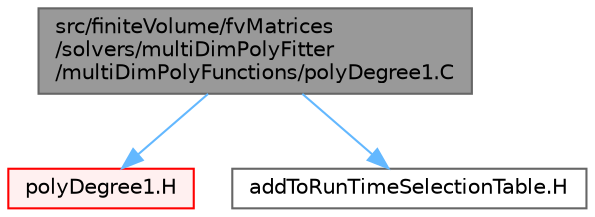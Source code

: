 digraph "src/finiteVolume/fvMatrices/solvers/multiDimPolyFitter/multiDimPolyFunctions/polyDegree1.C"
{
 // LATEX_PDF_SIZE
  bgcolor="transparent";
  edge [fontname=Helvetica,fontsize=10,labelfontname=Helvetica,labelfontsize=10];
  node [fontname=Helvetica,fontsize=10,shape=box,height=0.2,width=0.4];
  Node1 [id="Node000001",label="src/finiteVolume/fvMatrices\l/solvers/multiDimPolyFitter\l/multiDimPolyFunctions/polyDegree1.C",height=0.2,width=0.4,color="gray40", fillcolor="grey60", style="filled", fontcolor="black",tooltip=" "];
  Node1 -> Node2 [id="edge1_Node000001_Node000002",color="steelblue1",style="solid",tooltip=" "];
  Node2 [id="Node000002",label="polyDegree1.H",height=0.2,width=0.4,color="red", fillcolor="#FFF0F0", style="filled",URL="$polyDegree1_8H.html",tooltip=" "];
  Node1 -> Node169 [id="edge2_Node000001_Node000169",color="steelblue1",style="solid",tooltip=" "];
  Node169 [id="Node000169",label="addToRunTimeSelectionTable.H",height=0.2,width=0.4,color="grey40", fillcolor="white", style="filled",URL="$addToRunTimeSelectionTable_8H.html",tooltip="Macros for easy insertion into run-time selection tables."];
}
